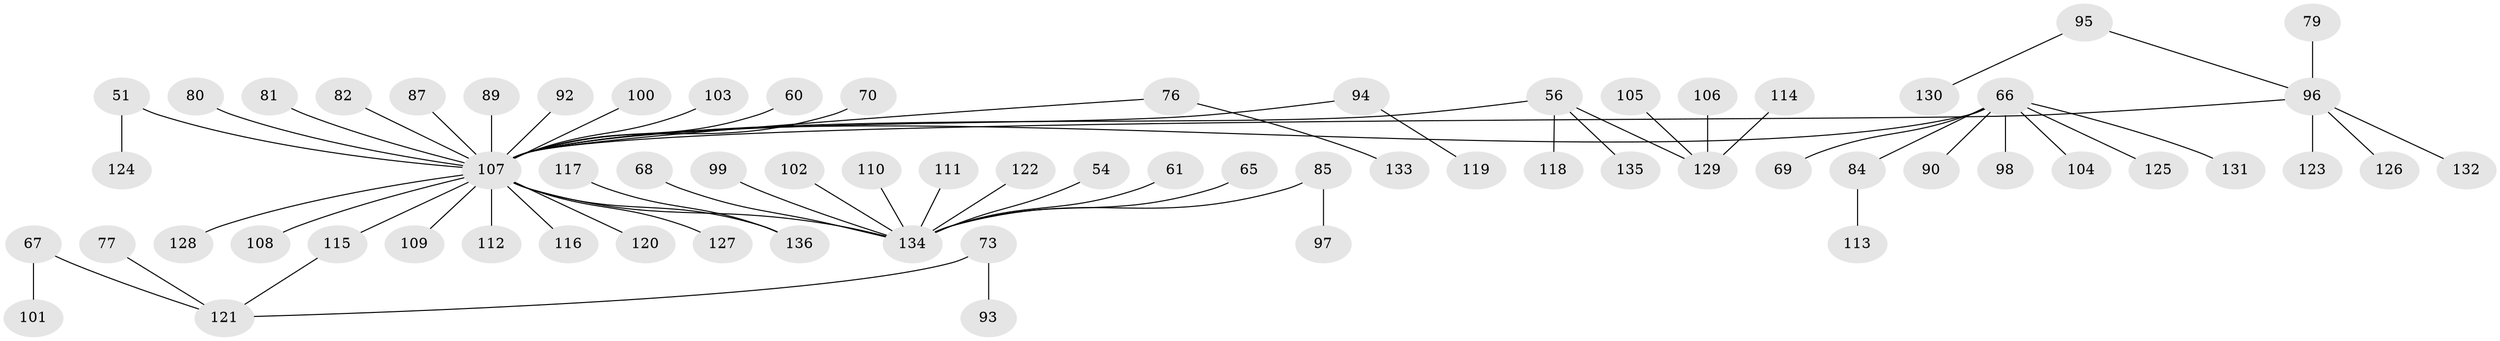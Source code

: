 // original degree distribution, {4: 0.08088235294117647, 3: 0.16176470588235295, 7: 0.014705882352941176, 5: 0.029411764705882353, 2: 0.17647058823529413, 1: 0.5294117647058824, 6: 0.007352941176470588}
// Generated by graph-tools (version 1.1) at 2025/53/03/09/25 04:53:11]
// undirected, 68 vertices, 67 edges
graph export_dot {
graph [start="1"]
  node [color=gray90,style=filled];
  51 [super="+36"];
  54;
  56 [super="+50"];
  60;
  61;
  65 [super="+14"];
  66 [super="+42"];
  67;
  68;
  69;
  70;
  73;
  76;
  77;
  79;
  80;
  81;
  82;
  84;
  85;
  87;
  89;
  90;
  92;
  93;
  94;
  95;
  96 [super="+17+45+75"];
  97;
  98;
  99;
  100;
  101;
  102;
  103;
  104;
  105;
  106;
  107 [super="+78+72+47+55"];
  108;
  109;
  110;
  111;
  112;
  113;
  114;
  115 [super="+15+40+58"];
  116;
  117;
  118;
  119;
  120;
  121 [super="+57"];
  122;
  123;
  124;
  125;
  126;
  127;
  128;
  129 [super="+88"];
  130;
  131;
  132;
  133;
  134 [super="+27+32+71+29+91+35+59+46"];
  135;
  136 [super="+86"];
  51 -- 124;
  51 -- 107;
  54 -- 134;
  56 -- 135;
  56 -- 129;
  56 -- 107;
  56 -- 118;
  60 -- 107;
  61 -- 134;
  65 -- 134;
  66 -- 69;
  66 -- 84;
  66 -- 98;
  66 -- 131;
  66 -- 104;
  66 -- 90;
  66 -- 125;
  66 -- 107;
  67 -- 101;
  67 -- 121;
  68 -- 134;
  70 -- 107;
  73 -- 93;
  73 -- 121;
  76 -- 133;
  76 -- 107;
  77 -- 121;
  79 -- 96;
  80 -- 107;
  81 -- 107;
  82 -- 107;
  84 -- 113;
  85 -- 97;
  85 -- 134;
  87 -- 107;
  89 -- 107;
  92 -- 107;
  94 -- 119;
  94 -- 107;
  95 -- 130;
  95 -- 96;
  96 -- 123;
  96 -- 126;
  96 -- 132;
  96 -- 107;
  99 -- 134;
  100 -- 107;
  102 -- 134;
  103 -- 107;
  105 -- 129;
  106 -- 129;
  107 -- 112;
  107 -- 120;
  107 -- 128;
  107 -- 134;
  107 -- 116;
  107 -- 108;
  107 -- 109;
  107 -- 115;
  107 -- 127;
  107 -- 136;
  110 -- 134;
  111 -- 134;
  114 -- 129;
  115 -- 121;
  117 -- 136;
  122 -- 134;
}
